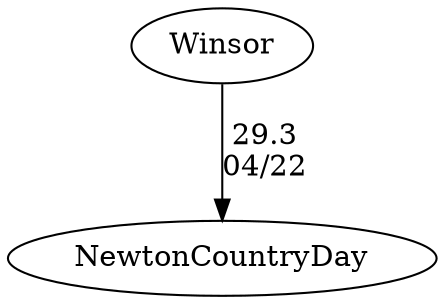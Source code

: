 digraph girls2foursNewtonCountryDay {Winsor [URL="girls2foursNewtonCountryDayWinsor.html"];NewtonCountryDay [URL="girls2foursNewtonCountryDayNewtonCountryDay.html"];Winsor -> NewtonCountryDay[label="29.3
04/22", weight="71", tooltip="NEIRA Girls Fours,NCDS vs Winsor			
Distance: 1400 m Conditions: Strong tail wind and light tail current; consistent throughout racing
None", URL="http://www.row2k.com/results/resultspage.cfm?UID=15A544E6C9D6D189154C5B828BCC16B8&cat=1", random="random"]}